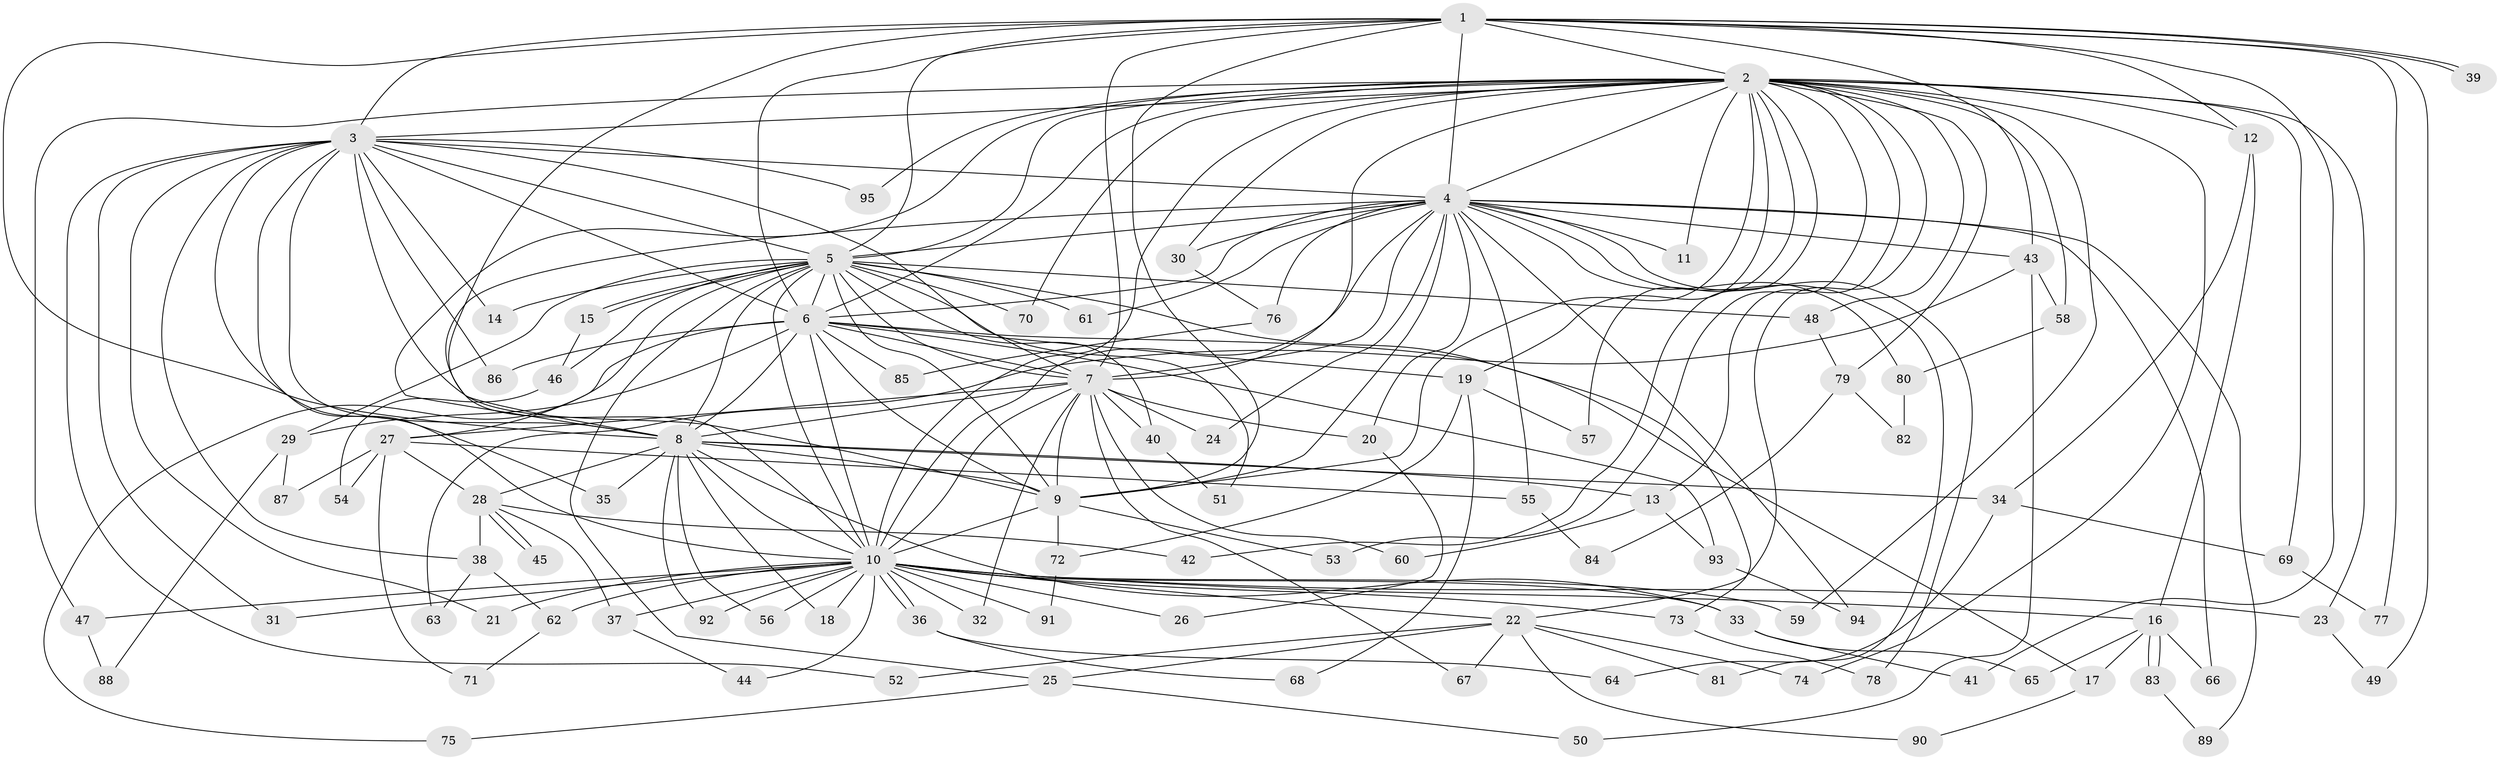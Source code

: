 // Generated by graph-tools (version 1.1) at 2025/25/03/09/25 03:25:41]
// undirected, 95 vertices, 215 edges
graph export_dot {
graph [start="1"]
  node [color=gray90,style=filled];
  1;
  2;
  3;
  4;
  5;
  6;
  7;
  8;
  9;
  10;
  11;
  12;
  13;
  14;
  15;
  16;
  17;
  18;
  19;
  20;
  21;
  22;
  23;
  24;
  25;
  26;
  27;
  28;
  29;
  30;
  31;
  32;
  33;
  34;
  35;
  36;
  37;
  38;
  39;
  40;
  41;
  42;
  43;
  44;
  45;
  46;
  47;
  48;
  49;
  50;
  51;
  52;
  53;
  54;
  55;
  56;
  57;
  58;
  59;
  60;
  61;
  62;
  63;
  64;
  65;
  66;
  67;
  68;
  69;
  70;
  71;
  72;
  73;
  74;
  75;
  76;
  77;
  78;
  79;
  80;
  81;
  82;
  83;
  84;
  85;
  86;
  87;
  88;
  89;
  90;
  91;
  92;
  93;
  94;
  95;
  1 -- 2;
  1 -- 3;
  1 -- 4;
  1 -- 5;
  1 -- 6;
  1 -- 7;
  1 -- 8;
  1 -- 9;
  1 -- 10;
  1 -- 12;
  1 -- 39;
  1 -- 39;
  1 -- 41;
  1 -- 43;
  1 -- 49;
  1 -- 77;
  2 -- 3;
  2 -- 4;
  2 -- 5;
  2 -- 6;
  2 -- 7;
  2 -- 8;
  2 -- 9;
  2 -- 10;
  2 -- 11;
  2 -- 12;
  2 -- 13;
  2 -- 19;
  2 -- 22;
  2 -- 23;
  2 -- 30;
  2 -- 42;
  2 -- 47;
  2 -- 48;
  2 -- 53;
  2 -- 57;
  2 -- 58;
  2 -- 59;
  2 -- 69;
  2 -- 70;
  2 -- 74;
  2 -- 79;
  2 -- 95;
  3 -- 4;
  3 -- 5;
  3 -- 6;
  3 -- 7;
  3 -- 8;
  3 -- 9;
  3 -- 10;
  3 -- 14;
  3 -- 21;
  3 -- 31;
  3 -- 35;
  3 -- 38;
  3 -- 52;
  3 -- 86;
  3 -- 95;
  4 -- 5;
  4 -- 6;
  4 -- 7;
  4 -- 8;
  4 -- 9;
  4 -- 10;
  4 -- 11;
  4 -- 20;
  4 -- 24;
  4 -- 30;
  4 -- 43;
  4 -- 55;
  4 -- 61;
  4 -- 66;
  4 -- 76;
  4 -- 78;
  4 -- 80;
  4 -- 81;
  4 -- 89;
  4 -- 94;
  5 -- 6;
  5 -- 7;
  5 -- 8;
  5 -- 9;
  5 -- 10;
  5 -- 14;
  5 -- 15;
  5 -- 15;
  5 -- 25;
  5 -- 27;
  5 -- 29;
  5 -- 40;
  5 -- 46;
  5 -- 48;
  5 -- 51;
  5 -- 61;
  5 -- 70;
  5 -- 73;
  6 -- 7;
  6 -- 8;
  6 -- 9;
  6 -- 10;
  6 -- 17;
  6 -- 19;
  6 -- 29;
  6 -- 75;
  6 -- 85;
  6 -- 86;
  6 -- 93;
  7 -- 8;
  7 -- 9;
  7 -- 10;
  7 -- 20;
  7 -- 24;
  7 -- 27;
  7 -- 32;
  7 -- 40;
  7 -- 60;
  7 -- 67;
  8 -- 9;
  8 -- 10;
  8 -- 13;
  8 -- 18;
  8 -- 28;
  8 -- 33;
  8 -- 34;
  8 -- 35;
  8 -- 56;
  8 -- 92;
  9 -- 10;
  9 -- 53;
  9 -- 72;
  10 -- 16;
  10 -- 18;
  10 -- 21;
  10 -- 22;
  10 -- 23;
  10 -- 26;
  10 -- 31;
  10 -- 32;
  10 -- 33;
  10 -- 36;
  10 -- 36;
  10 -- 37;
  10 -- 44;
  10 -- 47;
  10 -- 56;
  10 -- 59;
  10 -- 62;
  10 -- 73;
  10 -- 91;
  10 -- 92;
  12 -- 16;
  12 -- 34;
  13 -- 60;
  13 -- 93;
  15 -- 46;
  16 -- 17;
  16 -- 65;
  16 -- 66;
  16 -- 83;
  16 -- 83;
  17 -- 90;
  19 -- 57;
  19 -- 68;
  19 -- 72;
  20 -- 26;
  22 -- 25;
  22 -- 52;
  22 -- 67;
  22 -- 74;
  22 -- 81;
  22 -- 90;
  23 -- 49;
  25 -- 50;
  25 -- 75;
  27 -- 28;
  27 -- 54;
  27 -- 55;
  27 -- 71;
  27 -- 87;
  28 -- 37;
  28 -- 38;
  28 -- 42;
  28 -- 45;
  28 -- 45;
  29 -- 87;
  29 -- 88;
  30 -- 76;
  33 -- 41;
  33 -- 65;
  34 -- 64;
  34 -- 69;
  36 -- 64;
  36 -- 68;
  37 -- 44;
  38 -- 62;
  38 -- 63;
  40 -- 51;
  43 -- 50;
  43 -- 58;
  43 -- 63;
  46 -- 54;
  47 -- 88;
  48 -- 79;
  55 -- 84;
  58 -- 80;
  62 -- 71;
  69 -- 77;
  72 -- 91;
  73 -- 78;
  76 -- 85;
  79 -- 82;
  79 -- 84;
  80 -- 82;
  83 -- 89;
  93 -- 94;
}
